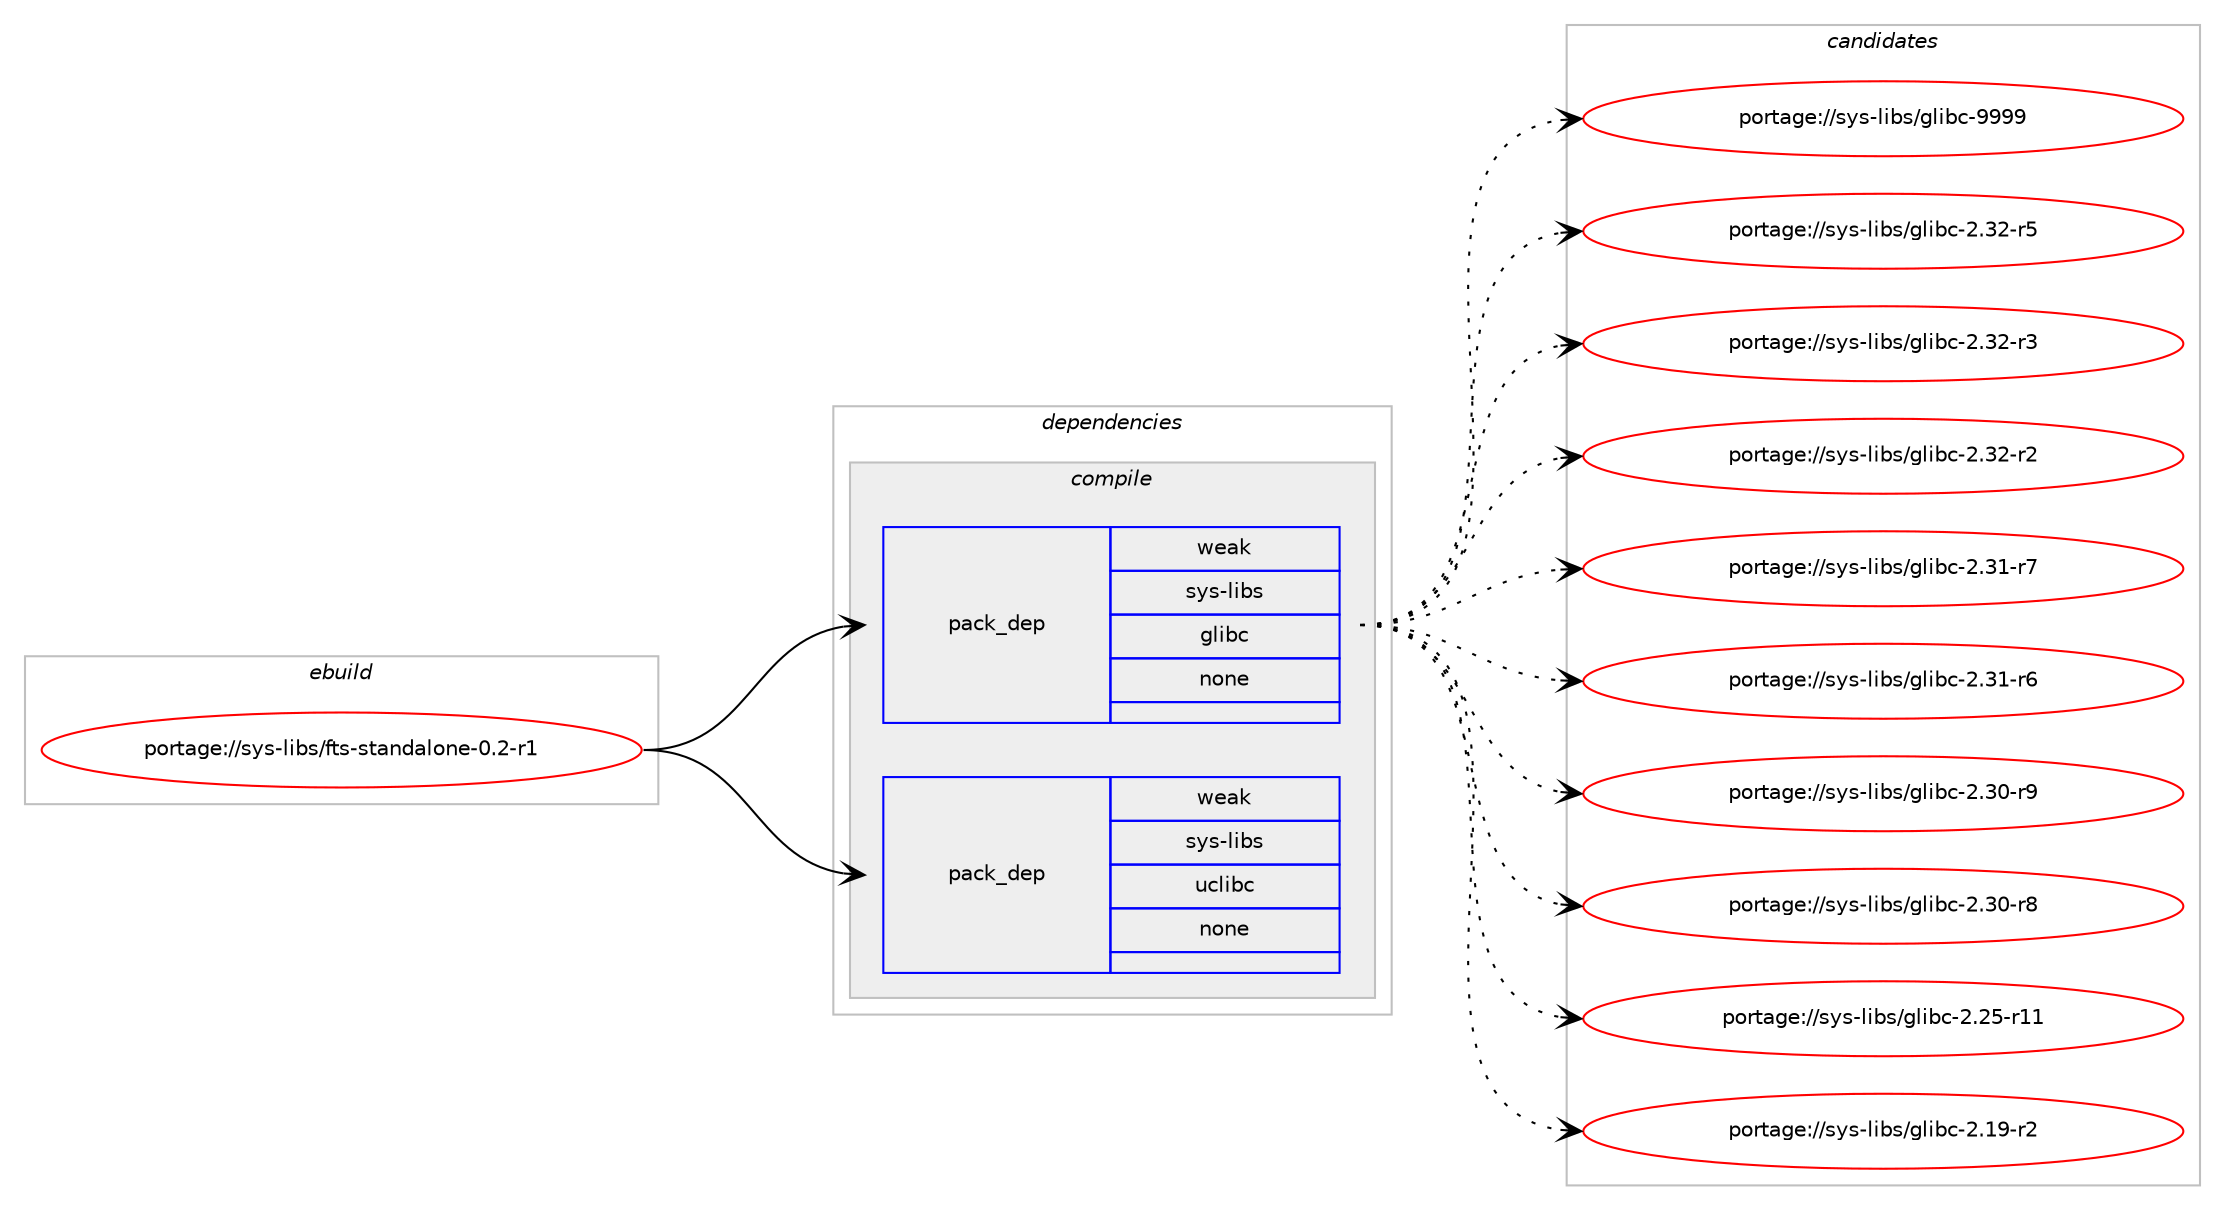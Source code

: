 digraph prolog {

# *************
# Graph options
# *************

newrank=true;
concentrate=true;
compound=true;
graph [rankdir=LR,fontname=Helvetica,fontsize=10,ranksep=1.5];#, ranksep=2.5, nodesep=0.2];
edge  [arrowhead=vee];
node  [fontname=Helvetica,fontsize=10];

# **********
# The ebuild
# **********

subgraph cluster_leftcol {
color=gray;
rank=same;
label=<<i>ebuild</i>>;
id [label="portage://sys-libs/fts-standalone-0.2-r1", color=red, width=4, href="../sys-libs/fts-standalone-0.2-r1.svg"];
}

# ****************
# The dependencies
# ****************

subgraph cluster_midcol {
color=gray;
label=<<i>dependencies</i>>;
subgraph cluster_compile {
fillcolor="#eeeeee";
style=filled;
label=<<i>compile</i>>;
subgraph pack2780 {
dependency3687 [label=<<TABLE BORDER="0" CELLBORDER="1" CELLSPACING="0" CELLPADDING="4" WIDTH="220"><TR><TD ROWSPAN="6" CELLPADDING="30">pack_dep</TD></TR><TR><TD WIDTH="110">weak</TD></TR><TR><TD>sys-libs</TD></TR><TR><TD>glibc</TD></TR><TR><TD>none</TD></TR><TR><TD></TD></TR></TABLE>>, shape=none, color=blue];
}
id:e -> dependency3687:w [weight=20,style="solid",arrowhead="vee"];
subgraph pack2781 {
dependency3688 [label=<<TABLE BORDER="0" CELLBORDER="1" CELLSPACING="0" CELLPADDING="4" WIDTH="220"><TR><TD ROWSPAN="6" CELLPADDING="30">pack_dep</TD></TR><TR><TD WIDTH="110">weak</TD></TR><TR><TD>sys-libs</TD></TR><TR><TD>uclibc</TD></TR><TR><TD>none</TD></TR><TR><TD></TD></TR></TABLE>>, shape=none, color=blue];
}
id:e -> dependency3688:w [weight=20,style="solid",arrowhead="vee"];
}
subgraph cluster_compileandrun {
fillcolor="#eeeeee";
style=filled;
label=<<i>compile and run</i>>;
}
subgraph cluster_run {
fillcolor="#eeeeee";
style=filled;
label=<<i>run</i>>;
}
}

# **************
# The candidates
# **************

subgraph cluster_choices {
rank=same;
color=gray;
label=<<i>candidates</i>>;

subgraph choice2780 {
color=black;
nodesep=1;
choice11512111545108105981154710310810598994557575757 [label="portage://sys-libs/glibc-9999", color=red, width=4,href="../sys-libs/glibc-9999.svg"];
choice115121115451081059811547103108105989945504651504511453 [label="portage://sys-libs/glibc-2.32-r5", color=red, width=4,href="../sys-libs/glibc-2.32-r5.svg"];
choice115121115451081059811547103108105989945504651504511451 [label="portage://sys-libs/glibc-2.32-r3", color=red, width=4,href="../sys-libs/glibc-2.32-r3.svg"];
choice115121115451081059811547103108105989945504651504511450 [label="portage://sys-libs/glibc-2.32-r2", color=red, width=4,href="../sys-libs/glibc-2.32-r2.svg"];
choice115121115451081059811547103108105989945504651494511455 [label="portage://sys-libs/glibc-2.31-r7", color=red, width=4,href="../sys-libs/glibc-2.31-r7.svg"];
choice115121115451081059811547103108105989945504651494511454 [label="portage://sys-libs/glibc-2.31-r6", color=red, width=4,href="../sys-libs/glibc-2.31-r6.svg"];
choice115121115451081059811547103108105989945504651484511457 [label="portage://sys-libs/glibc-2.30-r9", color=red, width=4,href="../sys-libs/glibc-2.30-r9.svg"];
choice115121115451081059811547103108105989945504651484511456 [label="portage://sys-libs/glibc-2.30-r8", color=red, width=4,href="../sys-libs/glibc-2.30-r8.svg"];
choice11512111545108105981154710310810598994550465053451144949 [label="portage://sys-libs/glibc-2.25-r11", color=red, width=4,href="../sys-libs/glibc-2.25-r11.svg"];
choice115121115451081059811547103108105989945504649574511450 [label="portage://sys-libs/glibc-2.19-r2", color=red, width=4,href="../sys-libs/glibc-2.19-r2.svg"];
dependency3687:e -> choice11512111545108105981154710310810598994557575757:w [style=dotted,weight="100"];
dependency3687:e -> choice115121115451081059811547103108105989945504651504511453:w [style=dotted,weight="100"];
dependency3687:e -> choice115121115451081059811547103108105989945504651504511451:w [style=dotted,weight="100"];
dependency3687:e -> choice115121115451081059811547103108105989945504651504511450:w [style=dotted,weight="100"];
dependency3687:e -> choice115121115451081059811547103108105989945504651494511455:w [style=dotted,weight="100"];
dependency3687:e -> choice115121115451081059811547103108105989945504651494511454:w [style=dotted,weight="100"];
dependency3687:e -> choice115121115451081059811547103108105989945504651484511457:w [style=dotted,weight="100"];
dependency3687:e -> choice115121115451081059811547103108105989945504651484511456:w [style=dotted,weight="100"];
dependency3687:e -> choice11512111545108105981154710310810598994550465053451144949:w [style=dotted,weight="100"];
dependency3687:e -> choice115121115451081059811547103108105989945504649574511450:w [style=dotted,weight="100"];
}
subgraph choice2781 {
color=black;
nodesep=1;
}
}

}
